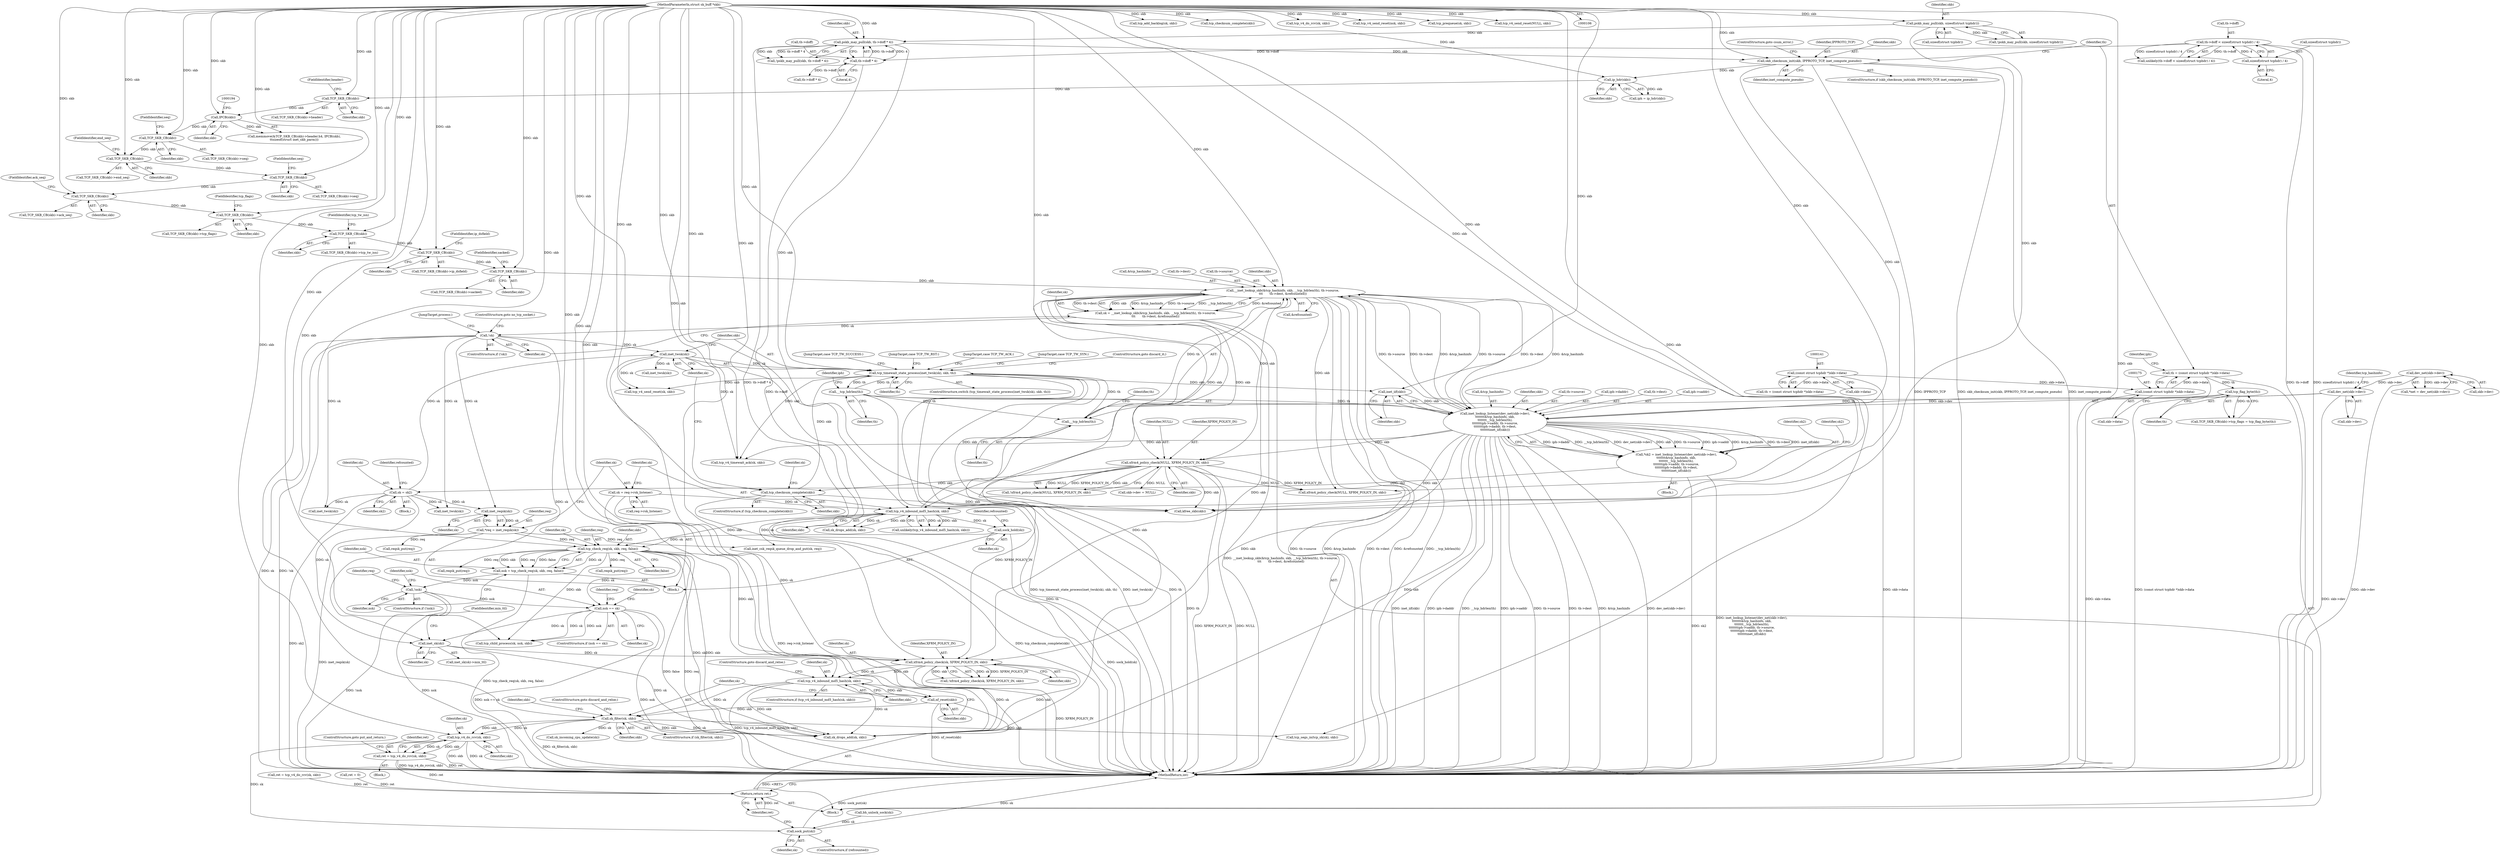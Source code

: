 digraph "0_linux_ac6e780070e30e4c35bd395acfe9191e6268bdd3@pointer" {
"1000429" [label="(Call,tcp_v4_do_rcv(sk, skb))"];
"1000411" [label="(Call,sk_filter(sk, skb))"];
"1000404" [label="(Call,tcp_v4_inbound_md5_hash(sk, skb))"];
"1000398" [label="(Call,xfrm4_policy_check(sk, XFRM_POLICY_IN, skb))"];
"1000388" [label="(Call,inet_sk(sk))"];
"1000285" [label="(Call,!sk)"];
"1000268" [label="(Call,sk = __inet_lookup_skb(&tcp_hashinfo, skb, __tcp_hdrlen(th), th->source,\n\t\t\t       th->dest, &refcounted))"];
"1000270" [label="(Call,__inet_lookup_skb(&tcp_hashinfo, skb, __tcp_hdrlen(th), th->source,\n\t\t\t       th->dest, &refcounted))"];
"1000546" [label="(Call,inet_lookup_listener(dev_net(skb->dev),\n\t\t\t\t\t\t\t&tcp_hashinfo, skb,\n\t\t\t\t\t\t\t__tcp_hdrlen(th),\n\t\t\t\t\t\t\tiph->saddr, th->source,\n\t\t\t\t\t\t\tiph->daddr, th->dest,\n\t\t\t\t\t\t\tinet_iif(skb)))"];
"1000547" [label="(Call,dev_net(skb->dev))"];
"1000112" [label="(Call,dev_net(skb->dev))"];
"1000568" [label="(Call,inet_iif(skb))"];
"1000535" [label="(Call,tcp_timewait_state_process(inet_twsk(sk), skb, th))"];
"1000536" [label="(Call,inet_twsk(sk))"];
"1000576" [label="(Call,sk = sk2)"];
"1000544" [label="(Call,*sk2 = inet_lookup_listener(dev_net(skb->dev),\n\t\t\t\t\t\t\t&tcp_hashinfo, skb,\n\t\t\t\t\t\t\t__tcp_hdrlen(th),\n\t\t\t\t\t\t\tiph->saddr, th->source,\n\t\t\t\t\t\t\tiph->daddr, th->dest,\n\t\t\t\t\t\t\tinet_iif(skb)))"];
"1000527" [label="(Call,tcp_checksum_complete(skb))"];
"1000517" [label="(Call,xfrm4_policy_check(NULL, XFRM_POLICY_IN, skb))"];
"1000107" [label="(MethodParameterIn,struct sk_buff *skb)"];
"1000274" [label="(Call,__tcp_hdrlen(th))"];
"1000554" [label="(Call,__tcp_hdrlen(th))"];
"1000246" [label="(Call,tcp_flag_byte(th))"];
"1000172" [label="(Call,th = (const struct tcphdr *)skb->data)"];
"1000174" [label="(Call,(const struct tcphdr *)skb->data)"];
"1000140" [label="(Call,(const struct tcphdr *)skb->data)"];
"1000316" [label="(Call,tcp_v4_inbound_md5_hash(sk, skb))"];
"1000309" [label="(Call,sk = req->rsk_listener)"];
"1000263" [label="(Call,TCP_SKB_CB(skb))"];
"1000256" [label="(Call,TCP_SKB_CB(skb))"];
"1000250" [label="(Call,TCP_SKB_CB(skb))"];
"1000243" [label="(Call,TCP_SKB_CB(skb))"];
"1000234" [label="(Call,TCP_SKB_CB(skb))"];
"1000212" [label="(Call,TCP_SKB_CB(skb))"];
"1000207" [label="(Call,TCP_SKB_CB(skb))"];
"1000198" [label="(Call,TCP_SKB_CB(skb))"];
"1000191" [label="(Call,IPCB(skb))"];
"1000187" [label="(Call,TCP_SKB_CB(skb))"];
"1000181" [label="(Call,ip_hdr(skb))"];
"1000167" [label="(Call,skb_checksum_init(skb, IPPROTO_TCP, inet_compute_pseudo))"];
"1000158" [label="(Call,pskb_may_pull(skb, th->doff * 4))"];
"1000133" [label="(Call,pskb_may_pull(skb, sizeof(struct tcphdr)))"];
"1000160" [label="(Call,th->doff * 4)"];
"1000147" [label="(Call,th->doff < sizeof(struct tcphdr) / 4)"];
"1000151" [label="(Call,sizeof(struct tcphdr) / 4)"];
"1000358" [label="(Call,nsk == sk)"];
"1000351" [label="(Call,!nsk)"];
"1000343" [label="(Call,nsk = tcp_check_req(sk, skb, req, false))"];
"1000345" [label="(Call,tcp_check_req(sk, skb, req, false))"];
"1000338" [label="(Call,sock_hold(sk))"];
"1000304" [label="(Call,*req = inet_reqsk(sk))"];
"1000306" [label="(Call,inet_reqsk(sk))"];
"1000408" [label="(Call,nf_reset(skb))"];
"1000427" [label="(Call,ret = tcp_v4_do_rcv(sk, skb))"];
"1000473" [label="(Return,return ret;)"];
"1000471" [label="(Call,sock_put(sk))"];
"1000572" [label="(Block,)"];
"1000182" [label="(Identifier,skb)"];
"1000242" [label="(Call,TCP_SKB_CB(skb)->tcp_flags)"];
"1000243" [label="(Call,TCP_SKB_CB(skb))"];
"1000349" [label="(Identifier,false)"];
"1000315" [label="(Call,unlikely(tcp_v4_inbound_md5_hash(sk, skb)))"];
"1000258" [label="(FieldIdentifier,ip_dsfield)"];
"1000311" [label="(Call,req->rsk_listener)"];
"1000151" [label="(Call,sizeof(struct tcphdr) / 4)"];
"1000186" [label="(Call,TCP_SKB_CB(skb)->header)"];
"1000257" [label="(Identifier,skb)"];
"1000273" [label="(Identifier,skb)"];
"1000362" [label="(Call,reqsk_put(req))"];
"1000212" [label="(Call,TCP_SKB_CB(skb))"];
"1000270" [label="(Call,__inet_lookup_skb(&tcp_hashinfo, skb, __tcp_hdrlen(th), th->source,\n\t\t\t       th->dest, &refcounted))"];
"1000277" [label="(Identifier,th)"];
"1000213" [label="(Identifier,skb)"];
"1000271" [label="(Call,&tcp_hashinfo)"];
"1000390" [label="(FieldIdentifier,min_ttl)"];
"1000548" [label="(Call,skb->dev)"];
"1000346" [label="(Identifier,sk)"];
"1000404" [label="(Call,tcp_v4_inbound_md5_hash(sk, skb))"];
"1000211" [label="(Call,TCP_SKB_CB(skb)->seq)"];
"1000146" [label="(Call,unlikely(th->doff < sizeof(struct tcphdr) / 4))"];
"1000441" [label="(Call,ret = 0)"];
"1000410" [label="(ControlStructure,if (sk_filter(sk, skb)))"];
"1000461" [label="(Call,tcp_add_backlog(sk, skb))"];
"1000344" [label="(Identifier,nsk)"];
"1000541" [label="(JumpTarget,case TCP_TW_SYN:)"];
"1000265" [label="(FieldIdentifier,sacked)"];
"1000304" [label="(Call,*req = inet_reqsk(sk))"];
"1000275" [label="(Identifier,th)"];
"1000233" [label="(Call,TCP_SKB_CB(skb)->ack_seq)"];
"1000241" [label="(Call,TCP_SKB_CB(skb)->tcp_flags = tcp_flag_byte(th))"];
"1000426" [label="(Block,)"];
"1000454" [label="(Call,ret = tcp_v4_do_rcv(sk, skb))"];
"1000578" [label="(Identifier,sk2)"];
"1000154" [label="(Literal,4)"];
"1000537" [label="(Identifier,sk)"];
"1000179" [label="(Call,iph = ip_hdr(skb))"];
"1000306" [label="(Call,inet_reqsk(sk))"];
"1000571" [label="(Identifier,sk2)"];
"1000176" [label="(Call,skb->data)"];
"1000170" [label="(Identifier,inet_compute_pseudo)"];
"1000132" [label="(Call,!pskb_may_pull(skb, sizeof(struct tcphdr)))"];
"1000234" [label="(Call,TCP_SKB_CB(skb))"];
"1000209" [label="(FieldIdentifier,end_seq)"];
"1000431" [label="(Identifier,skb)"];
"1000484" [label="(Call,tcp_checksum_complete(skb))"];
"1000352" [label="(Identifier,nsk)"];
"1000236" [label="(FieldIdentifier,ack_seq)"];
"1000456" [label="(Call,tcp_v4_do_rcv(sk, skb))"];
"1000227" [label="(Call,th->doff * 4)"];
"1000568" [label="(Call,inet_iif(skb))"];
"1000287" [label="(ControlStructure,goto no_tcp_socket;)"];
"1000597" [label="(ControlStructure,goto discard_it;)"];
"1000247" [label="(Identifier,th)"];
"1000401" [label="(Identifier,skb)"];
"1000473" [label="(Return,return ret;)"];
"1000334" [label="(Call,inet_csk_reqsk_queue_drop_and_put(sk, req))"];
"1000367" [label="(Identifier,sk)"];
"1000252" [label="(FieldIdentifier,tcp_tw_isn)"];
"1000398" [label="(Call,xfrm4_policy_check(sk, XFRM_POLICY_IN, skb))"];
"1000167" [label="(Call,skb_checksum_init(skb, IPPROTO_TCP, inet_compute_pseudo))"];
"1000256" [label="(Call,TCP_SKB_CB(skb))"];
"1000371" [label="(Call,tcp_v4_send_reset(nsk, skb))"];
"1000206" [label="(Call,TCP_SKB_CB(skb)->end_seq)"];
"1000171" [label="(ControlStructure,goto csum_error;)"];
"1000414" [label="(ControlStructure,goto discard_and_relse;)"];
"1000527" [label="(Call,tcp_checksum_complete(skb))"];
"1000323" [label="(Call,reqsk_put(req))"];
"1000189" [label="(FieldIdentifier,header)"];
"1000251" [label="(Identifier,skb)"];
"1000520" [label="(Identifier,skb)"];
"1000596" [label="(JumpTarget,case TCP_TW_SUCCESS:)"];
"1000161" [label="(Call,th->doff)"];
"1000406" [label="(Identifier,skb)"];
"1000546" [label="(Call,inet_lookup_listener(dev_net(skb->dev),\n\t\t\t\t\t\t\t&tcp_hashinfo, skb,\n\t\t\t\t\t\t\t__tcp_hdrlen(th),\n\t\t\t\t\t\t\tiph->saddr, th->source,\n\t\t\t\t\t\t\tiph->daddr, th->dest,\n\t\t\t\t\t\t\tinet_iif(skb)))"];
"1000142" [label="(Call,skb->data)"];
"1000164" [label="(Literal,4)"];
"1000432" [label="(ControlStructure,goto put_and_return;)"];
"1000309" [label="(Call,sk = req->rsk_listener)"];
"1000160" [label="(Call,th->doff * 4)"];
"1000542" [label="(Block,)"];
"1000169" [label="(Identifier,IPPROTO_TCP)"];
"1000200" [label="(FieldIdentifier,seq)"];
"1000264" [label="(Identifier,skb)"];
"1000245" [label="(FieldIdentifier,tcp_flags)"];
"1000557" [label="(Identifier,iph)"];
"1000341" [label="(Identifier,refcounted)"];
"1000544" [label="(Call,*sk2 = inet_lookup_listener(dev_net(skb->dev),\n\t\t\t\t\t\t\t&tcp_hashinfo, skb,\n\t\t\t\t\t\t\t__tcp_hdrlen(th),\n\t\t\t\t\t\t\tiph->saddr, th->source,\n\t\t\t\t\t\t\tiph->daddr, th->dest,\n\t\t\t\t\t\t\tinet_iif(skb)))"];
"1000433" [label="(Call,sk_incoming_cpu_update(sk))"];
"1000588" [label="(JumpTarget,case TCP_TW_RST:)"];
"1000168" [label="(Identifier,skb)"];
"1000451" [label="(Call,tcp_prequeue(sk, skb))"];
"1000407" [label="(ControlStructure,goto discard_and_relse;)"];
"1000428" [label="(Identifier,ret)"];
"1000400" [label="(Identifier,XFRM_POLICY_IN)"];
"1000244" [label="(Identifier,skb)"];
"1000263" [label="(Call,TCP_SKB_CB(skb))"];
"1000288" [label="(JumpTarget,process:)"];
"1000547" [label="(Call,dev_net(skb->dev))"];
"1000192" [label="(Identifier,skb)"];
"1000343" [label="(Call,nsk = tcp_check_req(sk, skb, req, false))"];
"1000405" [label="(Identifier,sk)"];
"1000310" [label="(Identifier,sk)"];
"1000523" [label="(Call,inet_twsk(sk))"];
"1000351" [label="(Call,!nsk)"];
"1000318" [label="(Identifier,skb)"];
"1000285" [label="(Call,!sk)"];
"1000279" [label="(Call,th->dest)"];
"1000348" [label="(Identifier,req)"];
"1000387" [label="(Call,inet_sk(sk)->min_ttl)"];
"1000497" [label="(Call,tcp_v4_send_reset(NULL, skb))"];
"1000250" [label="(Call,TCP_SKB_CB(skb))"];
"1000437" [label="(Call,tcp_segs_in(tcp_sk(sk), skb))"];
"1000427" [label="(Call,ret = tcp_v4_do_rcv(sk, skb))"];
"1000345" [label="(Call,tcp_check_req(sk, skb, req, false))"];
"1000366" [label="(Call,tcp_child_process(sk, nsk, skb))"];
"1000360" [label="(Identifier,sk)"];
"1000531" [label="(Call,inet_twsk(sk))"];
"1000517" [label="(Call,xfrm4_policy_check(NULL, XFRM_POLICY_IN, skb))"];
"1000545" [label="(Identifier,sk2)"];
"1000249" [label="(Call,TCP_SKB_CB(skb)->tcp_tw_isn)"];
"1000157" [label="(Call,!pskb_may_pull(skb, th->doff * 4))"];
"1000553" [label="(Identifier,skb)"];
"1000110" [label="(Call,*net = dev_net(skb->dev))"];
"1000535" [label="(Call,tcp_timewait_state_process(inet_twsk(sk), skb, th))"];
"1000305" [label="(Identifier,req)"];
"1000574" [label="(Call,inet_twsk(sk))"];
"1000359" [label="(Identifier,nsk)"];
"1000474" [label="(Identifier,ret)"];
"1000538" [label="(Identifier,skb)"];
"1000536" [label="(Call,inet_twsk(sk))"];
"1000148" [label="(Call,th->doff)"];
"1000108" [label="(Block,)"];
"1000147" [label="(Call,th->doff < sizeof(struct tcphdr) / 4)"];
"1000354" [label="(Call,reqsk_put(req))"];
"1000409" [label="(Identifier,skb)"];
"1000320" [label="(Call,sk_drops_add(sk, skb))"];
"1000183" [label="(Call,memmove(&TCP_SKB_CB(skb)->header.h4, IPCB(skb),\n\t\tsizeof(struct inet_skb_parm)))"];
"1000133" [label="(Call,pskb_may_pull(skb, sizeof(struct tcphdr)))"];
"1000554" [label="(Call,__tcp_hdrlen(th))"];
"1000107" [label="(MethodParameterIn,struct sk_buff *skb)"];
"1000539" [label="(Identifier,th)"];
"1000532" [label="(Identifier,sk)"];
"1000282" [label="(Call,&refcounted)"];
"1000269" [label="(Identifier,sk)"];
"1000347" [label="(Identifier,skb)"];
"1000338" [label="(Call,sock_hold(sk))"];
"1000268" [label="(Call,sk = __inet_lookup_skb(&tcp_hashinfo, skb, __tcp_hdrlen(th), th->source,\n\t\t\t       th->dest, &refcounted))"];
"1000358" [label="(Call,nsk == sk)"];
"1000408" [label="(Call,nf_reset(skb))"];
"1000274" [label="(Call,__tcp_hdrlen(th))"];
"1000516" [label="(Call,!xfrm4_policy_check(NULL, XFRM_POLICY_IN, skb))"];
"1000174" [label="(Call,(const struct tcphdr *)skb->data)"];
"1000134" [label="(Identifier,skb)"];
"1000276" [label="(Call,th->source)"];
"1000152" [label="(Call,sizeof(struct tcphdr))"];
"1000417" [label="(Identifier,skb)"];
"1000317" [label="(Identifier,sk)"];
"1000158" [label="(Call,pskb_may_pull(skb, th->doff * 4))"];
"1000208" [label="(Identifier,skb)"];
"1000262" [label="(Call,TCP_SKB_CB(skb)->sacked)"];
"1000403" [label="(ControlStructure,if (tcp_v4_inbound_md5_hash(sk, skb)))"];
"1000389" [label="(Identifier,sk)"];
"1000519" [label="(Identifier,XFRM_POLICY_IN)"];
"1000569" [label="(Identifier,skb)"];
"1000197" [label="(Call,TCP_SKB_CB(skb)->seq)"];
"1000166" [label="(ControlStructure,if (skb_checksum_init(skb, IPPROTO_TCP, inet_compute_pseudo)))"];
"1000388" [label="(Call,inet_sk(sk))"];
"1000188" [label="(Identifier,skb)"];
"1000307" [label="(Identifier,sk)"];
"1000198" [label="(Call,TCP_SKB_CB(skb))"];
"1000413" [label="(Identifier,skb)"];
"1000559" [label="(Call,th->source)"];
"1000562" [label="(Call,iph->daddr)"];
"1000355" [label="(Identifier,req)"];
"1000316" [label="(Call,tcp_v4_inbound_md5_hash(sk, skb))"];
"1000526" [label="(ControlStructure,if (tcp_checksum_complete(skb)))"];
"1000246" [label="(Call,tcp_flag_byte(th))"];
"1000411" [label="(Call,sk_filter(sk, skb))"];
"1000191" [label="(Call,IPCB(skb))"];
"1000552" [label="(Identifier,tcp_hashinfo)"];
"1000577" [label="(Identifier,sk)"];
"1000576" [label="(Call,sk = sk2)"];
"1000584" [label="(Call,tcp_v4_timewait_ack(sk, skb))"];
"1000555" [label="(Identifier,th)"];
"1000478" [label="(Call,xfrm4_policy_check(NULL, XFRM_POLICY_IN, skb))"];
"1000180" [label="(Identifier,iph)"];
"1000284" [label="(ControlStructure,if (!sk))"];
"1000565" [label="(Call,th->dest)"];
"1000518" [label="(Identifier,NULL)"];
"1000140" [label="(Call,(const struct tcphdr *)skb->data)"];
"1000286" [label="(Identifier,sk)"];
"1000466" [label="(Call,bh_unlock_sock(sk))"];
"1000113" [label="(Call,skb->dev)"];
"1000471" [label="(Call,sock_put(sk))"];
"1000589" [label="(Call,tcp_v4_send_reset(sk, skb))"];
"1000138" [label="(Call,th = (const struct tcphdr *)skb->data)"];
"1000214" [label="(FieldIdentifier,seq)"];
"1000135" [label="(Call,sizeof(struct tcphdr))"];
"1000501" [label="(Call,kfree_skb(skb))"];
"1000556" [label="(Call,iph->saddr)"];
"1000207" [label="(Call,TCP_SKB_CB(skb))"];
"1000159" [label="(Identifier,skb)"];
"1000187" [label="(Call,TCP_SKB_CB(skb))"];
"1000472" [label="(Identifier,sk)"];
"1000506" [label="(Call,sk_drops_add(sk, skb))"];
"1000112" [label="(Call,dev_net(skb->dev))"];
"1000255" [label="(Call,TCP_SKB_CB(skb)->ip_dsfield)"];
"1000429" [label="(Call,tcp_v4_do_rcv(sk, skb))"];
"1000235" [label="(Identifier,skb)"];
"1000397" [label="(Call,!xfrm4_policy_check(sk, XFRM_POLICY_IN, skb))"];
"1000580" [label="(Identifier,refcounted)"];
"1000551" [label="(Call,&tcp_hashinfo)"];
"1000350" [label="(ControlStructure,if (!nsk))"];
"1000399" [label="(Identifier,sk)"];
"1000528" [label="(Identifier,skb)"];
"1000430" [label="(Identifier,sk)"];
"1000598" [label="(MethodReturn,int)"];
"1000412" [label="(Identifier,sk)"];
"1000469" [label="(ControlStructure,if (refcounted))"];
"1000357" [label="(ControlStructure,if (nsk == sk))"];
"1000173" [label="(Identifier,th)"];
"1000339" [label="(Identifier,sk)"];
"1000415" [label="(Call,skb->dev = NULL)"];
"1000172" [label="(Call,th = (const struct tcphdr *)skb->data)"];
"1000199" [label="(Identifier,skb)"];
"1000534" [label="(ControlStructure,switch (tcp_timewait_state_process(inet_twsk(sk), skb, th)))"];
"1000363" [label="(Identifier,req)"];
"1000583" [label="(JumpTarget,case TCP_TW_ACK:)"];
"1000181" [label="(Call,ip_hdr(skb))"];
"1000302" [label="(Block,)"];
"1000429" -> "1000427"  [label="AST: "];
"1000429" -> "1000431"  [label="CFG: "];
"1000430" -> "1000429"  [label="AST: "];
"1000431" -> "1000429"  [label="AST: "];
"1000427" -> "1000429"  [label="CFG: "];
"1000429" -> "1000598"  [label="DDG: skb"];
"1000429" -> "1000598"  [label="DDG: sk"];
"1000429" -> "1000427"  [label="DDG: sk"];
"1000429" -> "1000427"  [label="DDG: skb"];
"1000411" -> "1000429"  [label="DDG: sk"];
"1000411" -> "1000429"  [label="DDG: skb"];
"1000107" -> "1000429"  [label="DDG: skb"];
"1000429" -> "1000471"  [label="DDG: sk"];
"1000411" -> "1000410"  [label="AST: "];
"1000411" -> "1000413"  [label="CFG: "];
"1000412" -> "1000411"  [label="AST: "];
"1000413" -> "1000411"  [label="AST: "];
"1000414" -> "1000411"  [label="CFG: "];
"1000417" -> "1000411"  [label="CFG: "];
"1000411" -> "1000598"  [label="DDG: sk_filter(sk, skb)"];
"1000404" -> "1000411"  [label="DDG: sk"];
"1000408" -> "1000411"  [label="DDG: skb"];
"1000107" -> "1000411"  [label="DDG: skb"];
"1000411" -> "1000433"  [label="DDG: sk"];
"1000411" -> "1000437"  [label="DDG: skb"];
"1000411" -> "1000506"  [label="DDG: sk"];
"1000411" -> "1000506"  [label="DDG: skb"];
"1000404" -> "1000403"  [label="AST: "];
"1000404" -> "1000406"  [label="CFG: "];
"1000405" -> "1000404"  [label="AST: "];
"1000406" -> "1000404"  [label="AST: "];
"1000407" -> "1000404"  [label="CFG: "];
"1000409" -> "1000404"  [label="CFG: "];
"1000404" -> "1000598"  [label="DDG: tcp_v4_inbound_md5_hash(sk, skb)"];
"1000398" -> "1000404"  [label="DDG: sk"];
"1000398" -> "1000404"  [label="DDG: skb"];
"1000107" -> "1000404"  [label="DDG: skb"];
"1000404" -> "1000408"  [label="DDG: skb"];
"1000404" -> "1000506"  [label="DDG: sk"];
"1000404" -> "1000506"  [label="DDG: skb"];
"1000398" -> "1000397"  [label="AST: "];
"1000398" -> "1000401"  [label="CFG: "];
"1000399" -> "1000398"  [label="AST: "];
"1000400" -> "1000398"  [label="AST: "];
"1000401" -> "1000398"  [label="AST: "];
"1000397" -> "1000398"  [label="CFG: "];
"1000398" -> "1000598"  [label="DDG: XFRM_POLICY_IN"];
"1000398" -> "1000397"  [label="DDG: sk"];
"1000398" -> "1000397"  [label="DDG: XFRM_POLICY_IN"];
"1000398" -> "1000397"  [label="DDG: skb"];
"1000388" -> "1000398"  [label="DDG: sk"];
"1000517" -> "1000398"  [label="DDG: XFRM_POLICY_IN"];
"1000546" -> "1000398"  [label="DDG: skb"];
"1000345" -> "1000398"  [label="DDG: skb"];
"1000270" -> "1000398"  [label="DDG: skb"];
"1000107" -> "1000398"  [label="DDG: skb"];
"1000398" -> "1000506"  [label="DDG: sk"];
"1000398" -> "1000506"  [label="DDG: skb"];
"1000388" -> "1000387"  [label="AST: "];
"1000388" -> "1000389"  [label="CFG: "];
"1000389" -> "1000388"  [label="AST: "];
"1000390" -> "1000388"  [label="CFG: "];
"1000285" -> "1000388"  [label="DDG: sk"];
"1000576" -> "1000388"  [label="DDG: sk"];
"1000358" -> "1000388"  [label="DDG: sk"];
"1000388" -> "1000506"  [label="DDG: sk"];
"1000285" -> "1000284"  [label="AST: "];
"1000285" -> "1000286"  [label="CFG: "];
"1000286" -> "1000285"  [label="AST: "];
"1000287" -> "1000285"  [label="CFG: "];
"1000288" -> "1000285"  [label="CFG: "];
"1000285" -> "1000598"  [label="DDG: sk"];
"1000285" -> "1000598"  [label="DDG: !sk"];
"1000268" -> "1000285"  [label="DDG: sk"];
"1000285" -> "1000306"  [label="DDG: sk"];
"1000285" -> "1000523"  [label="DDG: sk"];
"1000285" -> "1000531"  [label="DDG: sk"];
"1000285" -> "1000536"  [label="DDG: sk"];
"1000268" -> "1000108"  [label="AST: "];
"1000268" -> "1000270"  [label="CFG: "];
"1000269" -> "1000268"  [label="AST: "];
"1000270" -> "1000268"  [label="AST: "];
"1000286" -> "1000268"  [label="CFG: "];
"1000268" -> "1000598"  [label="DDG: __inet_lookup_skb(&tcp_hashinfo, skb, __tcp_hdrlen(th), th->source,\n\t\t\t       th->dest, &refcounted)"];
"1000270" -> "1000268"  [label="DDG: skb"];
"1000270" -> "1000268"  [label="DDG: &tcp_hashinfo"];
"1000270" -> "1000268"  [label="DDG: th->source"];
"1000270" -> "1000268"  [label="DDG: __tcp_hdrlen(th)"];
"1000270" -> "1000268"  [label="DDG: &refcounted"];
"1000270" -> "1000268"  [label="DDG: th->dest"];
"1000270" -> "1000282"  [label="CFG: "];
"1000271" -> "1000270"  [label="AST: "];
"1000273" -> "1000270"  [label="AST: "];
"1000274" -> "1000270"  [label="AST: "];
"1000276" -> "1000270"  [label="AST: "];
"1000279" -> "1000270"  [label="AST: "];
"1000282" -> "1000270"  [label="AST: "];
"1000270" -> "1000598"  [label="DDG: &refcounted"];
"1000270" -> "1000598"  [label="DDG: __tcp_hdrlen(th)"];
"1000270" -> "1000598"  [label="DDG: th->source"];
"1000270" -> "1000598"  [label="DDG: &tcp_hashinfo"];
"1000270" -> "1000598"  [label="DDG: th->dest"];
"1000546" -> "1000270"  [label="DDG: &tcp_hashinfo"];
"1000546" -> "1000270"  [label="DDG: th->source"];
"1000546" -> "1000270"  [label="DDG: th->dest"];
"1000316" -> "1000270"  [label="DDG: skb"];
"1000263" -> "1000270"  [label="DDG: skb"];
"1000107" -> "1000270"  [label="DDG: skb"];
"1000274" -> "1000270"  [label="DDG: th"];
"1000270" -> "1000316"  [label="DDG: skb"];
"1000270" -> "1000478"  [label="DDG: skb"];
"1000270" -> "1000506"  [label="DDG: skb"];
"1000270" -> "1000517"  [label="DDG: skb"];
"1000270" -> "1000546"  [label="DDG: &tcp_hashinfo"];
"1000270" -> "1000546"  [label="DDG: th->source"];
"1000270" -> "1000546"  [label="DDG: th->dest"];
"1000546" -> "1000544"  [label="AST: "];
"1000546" -> "1000568"  [label="CFG: "];
"1000547" -> "1000546"  [label="AST: "];
"1000551" -> "1000546"  [label="AST: "];
"1000553" -> "1000546"  [label="AST: "];
"1000554" -> "1000546"  [label="AST: "];
"1000556" -> "1000546"  [label="AST: "];
"1000559" -> "1000546"  [label="AST: "];
"1000562" -> "1000546"  [label="AST: "];
"1000565" -> "1000546"  [label="AST: "];
"1000568" -> "1000546"  [label="AST: "];
"1000544" -> "1000546"  [label="CFG: "];
"1000546" -> "1000598"  [label="DDG: inet_iif(skb)"];
"1000546" -> "1000598"  [label="DDG: iph->daddr"];
"1000546" -> "1000598"  [label="DDG: __tcp_hdrlen(th)"];
"1000546" -> "1000598"  [label="DDG: iph->saddr"];
"1000546" -> "1000598"  [label="DDG: th->source"];
"1000546" -> "1000598"  [label="DDG: th->dest"];
"1000546" -> "1000598"  [label="DDG: &tcp_hashinfo"];
"1000546" -> "1000598"  [label="DDG: dev_net(skb->dev)"];
"1000546" -> "1000316"  [label="DDG: skb"];
"1000546" -> "1000506"  [label="DDG: skb"];
"1000546" -> "1000517"  [label="DDG: skb"];
"1000546" -> "1000544"  [label="DDG: iph->daddr"];
"1000546" -> "1000544"  [label="DDG: __tcp_hdrlen(th)"];
"1000546" -> "1000544"  [label="DDG: dev_net(skb->dev)"];
"1000546" -> "1000544"  [label="DDG: skb"];
"1000546" -> "1000544"  [label="DDG: th->source"];
"1000546" -> "1000544"  [label="DDG: iph->saddr"];
"1000546" -> "1000544"  [label="DDG: &tcp_hashinfo"];
"1000546" -> "1000544"  [label="DDG: th->dest"];
"1000546" -> "1000544"  [label="DDG: inet_iif(skb)"];
"1000547" -> "1000546"  [label="DDG: skb->dev"];
"1000568" -> "1000546"  [label="DDG: skb"];
"1000107" -> "1000546"  [label="DDG: skb"];
"1000554" -> "1000546"  [label="DDG: th"];
"1000546" -> "1000584"  [label="DDG: skb"];
"1000547" -> "1000548"  [label="CFG: "];
"1000548" -> "1000547"  [label="AST: "];
"1000552" -> "1000547"  [label="CFG: "];
"1000547" -> "1000598"  [label="DDG: skb->dev"];
"1000112" -> "1000547"  [label="DDG: skb->dev"];
"1000112" -> "1000110"  [label="AST: "];
"1000112" -> "1000113"  [label="CFG: "];
"1000113" -> "1000112"  [label="AST: "];
"1000110" -> "1000112"  [label="CFG: "];
"1000112" -> "1000598"  [label="DDG: skb->dev"];
"1000112" -> "1000110"  [label="DDG: skb->dev"];
"1000568" -> "1000569"  [label="CFG: "];
"1000569" -> "1000568"  [label="AST: "];
"1000535" -> "1000568"  [label="DDG: skb"];
"1000107" -> "1000568"  [label="DDG: skb"];
"1000535" -> "1000534"  [label="AST: "];
"1000535" -> "1000539"  [label="CFG: "];
"1000536" -> "1000535"  [label="AST: "];
"1000538" -> "1000535"  [label="AST: "];
"1000539" -> "1000535"  [label="AST: "];
"1000541" -> "1000535"  [label="CFG: "];
"1000583" -> "1000535"  [label="CFG: "];
"1000588" -> "1000535"  [label="CFG: "];
"1000596" -> "1000535"  [label="CFG: "];
"1000597" -> "1000535"  [label="CFG: "];
"1000535" -> "1000598"  [label="DDG: inet_twsk(sk)"];
"1000535" -> "1000598"  [label="DDG: th"];
"1000535" -> "1000598"  [label="DDG: tcp_timewait_state_process(inet_twsk(sk), skb, th)"];
"1000535" -> "1000501"  [label="DDG: skb"];
"1000536" -> "1000535"  [label="DDG: sk"];
"1000527" -> "1000535"  [label="DDG: skb"];
"1000107" -> "1000535"  [label="DDG: skb"];
"1000274" -> "1000535"  [label="DDG: th"];
"1000554" -> "1000535"  [label="DDG: th"];
"1000535" -> "1000554"  [label="DDG: th"];
"1000535" -> "1000584"  [label="DDG: skb"];
"1000535" -> "1000589"  [label="DDG: skb"];
"1000536" -> "1000537"  [label="CFG: "];
"1000537" -> "1000536"  [label="AST: "];
"1000538" -> "1000536"  [label="CFG: "];
"1000536" -> "1000598"  [label="DDG: sk"];
"1000576" -> "1000536"  [label="DDG: sk"];
"1000536" -> "1000574"  [label="DDG: sk"];
"1000536" -> "1000584"  [label="DDG: sk"];
"1000536" -> "1000589"  [label="DDG: sk"];
"1000576" -> "1000572"  [label="AST: "];
"1000576" -> "1000578"  [label="CFG: "];
"1000577" -> "1000576"  [label="AST: "];
"1000578" -> "1000576"  [label="AST: "];
"1000580" -> "1000576"  [label="CFG: "];
"1000576" -> "1000598"  [label="DDG: sk2"];
"1000576" -> "1000306"  [label="DDG: sk"];
"1000576" -> "1000523"  [label="DDG: sk"];
"1000576" -> "1000531"  [label="DDG: sk"];
"1000544" -> "1000576"  [label="DDG: sk2"];
"1000544" -> "1000542"  [label="AST: "];
"1000545" -> "1000544"  [label="AST: "];
"1000571" -> "1000544"  [label="CFG: "];
"1000544" -> "1000598"  [label="DDG: inet_lookup_listener(dev_net(skb->dev),\n\t\t\t\t\t\t\t&tcp_hashinfo, skb,\n\t\t\t\t\t\t\t__tcp_hdrlen(th),\n\t\t\t\t\t\t\tiph->saddr, th->source,\n\t\t\t\t\t\t\tiph->daddr, th->dest,\n\t\t\t\t\t\t\tinet_iif(skb))"];
"1000544" -> "1000598"  [label="DDG: sk2"];
"1000527" -> "1000526"  [label="AST: "];
"1000527" -> "1000528"  [label="CFG: "];
"1000528" -> "1000527"  [label="AST: "];
"1000532" -> "1000527"  [label="CFG: "];
"1000537" -> "1000527"  [label="CFG: "];
"1000527" -> "1000598"  [label="DDG: tcp_checksum_complete(skb)"];
"1000527" -> "1000501"  [label="DDG: skb"];
"1000517" -> "1000527"  [label="DDG: skb"];
"1000107" -> "1000527"  [label="DDG: skb"];
"1000517" -> "1000516"  [label="AST: "];
"1000517" -> "1000520"  [label="CFG: "];
"1000518" -> "1000517"  [label="AST: "];
"1000519" -> "1000517"  [label="AST: "];
"1000520" -> "1000517"  [label="AST: "];
"1000516" -> "1000517"  [label="CFG: "];
"1000517" -> "1000598"  [label="DDG: XFRM_POLICY_IN"];
"1000517" -> "1000598"  [label="DDG: NULL"];
"1000517" -> "1000415"  [label="DDG: NULL"];
"1000517" -> "1000478"  [label="DDG: NULL"];
"1000517" -> "1000478"  [label="DDG: XFRM_POLICY_IN"];
"1000517" -> "1000501"  [label="DDG: skb"];
"1000517" -> "1000516"  [label="DDG: NULL"];
"1000517" -> "1000516"  [label="DDG: XFRM_POLICY_IN"];
"1000517" -> "1000516"  [label="DDG: skb"];
"1000107" -> "1000517"  [label="DDG: skb"];
"1000107" -> "1000106"  [label="AST: "];
"1000107" -> "1000598"  [label="DDG: skb"];
"1000107" -> "1000133"  [label="DDG: skb"];
"1000107" -> "1000158"  [label="DDG: skb"];
"1000107" -> "1000167"  [label="DDG: skb"];
"1000107" -> "1000181"  [label="DDG: skb"];
"1000107" -> "1000187"  [label="DDG: skb"];
"1000107" -> "1000191"  [label="DDG: skb"];
"1000107" -> "1000198"  [label="DDG: skb"];
"1000107" -> "1000207"  [label="DDG: skb"];
"1000107" -> "1000212"  [label="DDG: skb"];
"1000107" -> "1000234"  [label="DDG: skb"];
"1000107" -> "1000243"  [label="DDG: skb"];
"1000107" -> "1000250"  [label="DDG: skb"];
"1000107" -> "1000256"  [label="DDG: skb"];
"1000107" -> "1000263"  [label="DDG: skb"];
"1000107" -> "1000316"  [label="DDG: skb"];
"1000107" -> "1000320"  [label="DDG: skb"];
"1000107" -> "1000345"  [label="DDG: skb"];
"1000107" -> "1000366"  [label="DDG: skb"];
"1000107" -> "1000371"  [label="DDG: skb"];
"1000107" -> "1000408"  [label="DDG: skb"];
"1000107" -> "1000437"  [label="DDG: skb"];
"1000107" -> "1000451"  [label="DDG: skb"];
"1000107" -> "1000456"  [label="DDG: skb"];
"1000107" -> "1000461"  [label="DDG: skb"];
"1000107" -> "1000478"  [label="DDG: skb"];
"1000107" -> "1000484"  [label="DDG: skb"];
"1000107" -> "1000497"  [label="DDG: skb"];
"1000107" -> "1000501"  [label="DDG: skb"];
"1000107" -> "1000506"  [label="DDG: skb"];
"1000107" -> "1000584"  [label="DDG: skb"];
"1000107" -> "1000589"  [label="DDG: skb"];
"1000274" -> "1000275"  [label="CFG: "];
"1000275" -> "1000274"  [label="AST: "];
"1000277" -> "1000274"  [label="CFG: "];
"1000274" -> "1000598"  [label="DDG: th"];
"1000554" -> "1000274"  [label="DDG: th"];
"1000246" -> "1000274"  [label="DDG: th"];
"1000554" -> "1000555"  [label="CFG: "];
"1000555" -> "1000554"  [label="AST: "];
"1000557" -> "1000554"  [label="CFG: "];
"1000554" -> "1000598"  [label="DDG: th"];
"1000246" -> "1000241"  [label="AST: "];
"1000246" -> "1000247"  [label="CFG: "];
"1000247" -> "1000246"  [label="AST: "];
"1000241" -> "1000246"  [label="CFG: "];
"1000246" -> "1000241"  [label="DDG: th"];
"1000172" -> "1000246"  [label="DDG: th"];
"1000172" -> "1000108"  [label="AST: "];
"1000172" -> "1000174"  [label="CFG: "];
"1000173" -> "1000172"  [label="AST: "];
"1000174" -> "1000172"  [label="AST: "];
"1000180" -> "1000172"  [label="CFG: "];
"1000172" -> "1000598"  [label="DDG: (const struct tcphdr *)skb->data"];
"1000174" -> "1000172"  [label="DDG: skb->data"];
"1000174" -> "1000176"  [label="CFG: "];
"1000175" -> "1000174"  [label="AST: "];
"1000176" -> "1000174"  [label="AST: "];
"1000174" -> "1000598"  [label="DDG: skb->data"];
"1000140" -> "1000174"  [label="DDG: skb->data"];
"1000140" -> "1000138"  [label="AST: "];
"1000140" -> "1000142"  [label="CFG: "];
"1000141" -> "1000140"  [label="AST: "];
"1000142" -> "1000140"  [label="AST: "];
"1000138" -> "1000140"  [label="CFG: "];
"1000140" -> "1000598"  [label="DDG: skb->data"];
"1000140" -> "1000138"  [label="DDG: skb->data"];
"1000316" -> "1000315"  [label="AST: "];
"1000316" -> "1000318"  [label="CFG: "];
"1000317" -> "1000316"  [label="AST: "];
"1000318" -> "1000316"  [label="AST: "];
"1000315" -> "1000316"  [label="CFG: "];
"1000316" -> "1000315"  [label="DDG: sk"];
"1000316" -> "1000315"  [label="DDG: skb"];
"1000309" -> "1000316"  [label="DDG: sk"];
"1000316" -> "1000320"  [label="DDG: sk"];
"1000316" -> "1000320"  [label="DDG: skb"];
"1000316" -> "1000334"  [label="DDG: sk"];
"1000316" -> "1000338"  [label="DDG: sk"];
"1000316" -> "1000345"  [label="DDG: skb"];
"1000309" -> "1000302"  [label="AST: "];
"1000309" -> "1000311"  [label="CFG: "];
"1000310" -> "1000309"  [label="AST: "];
"1000311" -> "1000309"  [label="AST: "];
"1000317" -> "1000309"  [label="CFG: "];
"1000309" -> "1000598"  [label="DDG: req->rsk_listener"];
"1000263" -> "1000262"  [label="AST: "];
"1000263" -> "1000264"  [label="CFG: "];
"1000264" -> "1000263"  [label="AST: "];
"1000265" -> "1000263"  [label="CFG: "];
"1000256" -> "1000263"  [label="DDG: skb"];
"1000256" -> "1000255"  [label="AST: "];
"1000256" -> "1000257"  [label="CFG: "];
"1000257" -> "1000256"  [label="AST: "];
"1000258" -> "1000256"  [label="CFG: "];
"1000250" -> "1000256"  [label="DDG: skb"];
"1000250" -> "1000249"  [label="AST: "];
"1000250" -> "1000251"  [label="CFG: "];
"1000251" -> "1000250"  [label="AST: "];
"1000252" -> "1000250"  [label="CFG: "];
"1000243" -> "1000250"  [label="DDG: skb"];
"1000243" -> "1000242"  [label="AST: "];
"1000243" -> "1000244"  [label="CFG: "];
"1000244" -> "1000243"  [label="AST: "];
"1000245" -> "1000243"  [label="CFG: "];
"1000234" -> "1000243"  [label="DDG: skb"];
"1000234" -> "1000233"  [label="AST: "];
"1000234" -> "1000235"  [label="CFG: "];
"1000235" -> "1000234"  [label="AST: "];
"1000236" -> "1000234"  [label="CFG: "];
"1000212" -> "1000234"  [label="DDG: skb"];
"1000212" -> "1000211"  [label="AST: "];
"1000212" -> "1000213"  [label="CFG: "];
"1000213" -> "1000212"  [label="AST: "];
"1000214" -> "1000212"  [label="CFG: "];
"1000207" -> "1000212"  [label="DDG: skb"];
"1000207" -> "1000206"  [label="AST: "];
"1000207" -> "1000208"  [label="CFG: "];
"1000208" -> "1000207"  [label="AST: "];
"1000209" -> "1000207"  [label="CFG: "];
"1000198" -> "1000207"  [label="DDG: skb"];
"1000198" -> "1000197"  [label="AST: "];
"1000198" -> "1000199"  [label="CFG: "];
"1000199" -> "1000198"  [label="AST: "];
"1000200" -> "1000198"  [label="CFG: "];
"1000191" -> "1000198"  [label="DDG: skb"];
"1000191" -> "1000183"  [label="AST: "];
"1000191" -> "1000192"  [label="CFG: "];
"1000192" -> "1000191"  [label="AST: "];
"1000194" -> "1000191"  [label="CFG: "];
"1000191" -> "1000183"  [label="DDG: skb"];
"1000187" -> "1000191"  [label="DDG: skb"];
"1000187" -> "1000186"  [label="AST: "];
"1000187" -> "1000188"  [label="CFG: "];
"1000188" -> "1000187"  [label="AST: "];
"1000189" -> "1000187"  [label="CFG: "];
"1000181" -> "1000187"  [label="DDG: skb"];
"1000181" -> "1000179"  [label="AST: "];
"1000181" -> "1000182"  [label="CFG: "];
"1000182" -> "1000181"  [label="AST: "];
"1000179" -> "1000181"  [label="CFG: "];
"1000181" -> "1000179"  [label="DDG: skb"];
"1000167" -> "1000181"  [label="DDG: skb"];
"1000167" -> "1000166"  [label="AST: "];
"1000167" -> "1000170"  [label="CFG: "];
"1000168" -> "1000167"  [label="AST: "];
"1000169" -> "1000167"  [label="AST: "];
"1000170" -> "1000167"  [label="AST: "];
"1000171" -> "1000167"  [label="CFG: "];
"1000173" -> "1000167"  [label="CFG: "];
"1000167" -> "1000598"  [label="DDG: IPPROTO_TCP"];
"1000167" -> "1000598"  [label="DDG: skb_checksum_init(skb, IPPROTO_TCP, inet_compute_pseudo)"];
"1000167" -> "1000598"  [label="DDG: inet_compute_pseudo"];
"1000158" -> "1000167"  [label="DDG: skb"];
"1000167" -> "1000501"  [label="DDG: skb"];
"1000158" -> "1000157"  [label="AST: "];
"1000158" -> "1000160"  [label="CFG: "];
"1000159" -> "1000158"  [label="AST: "];
"1000160" -> "1000158"  [label="AST: "];
"1000157" -> "1000158"  [label="CFG: "];
"1000158" -> "1000598"  [label="DDG: th->doff * 4"];
"1000158" -> "1000157"  [label="DDG: skb"];
"1000158" -> "1000157"  [label="DDG: th->doff * 4"];
"1000133" -> "1000158"  [label="DDG: skb"];
"1000160" -> "1000158"  [label="DDG: th->doff"];
"1000160" -> "1000158"  [label="DDG: 4"];
"1000158" -> "1000501"  [label="DDG: skb"];
"1000133" -> "1000132"  [label="AST: "];
"1000133" -> "1000135"  [label="CFG: "];
"1000134" -> "1000133"  [label="AST: "];
"1000135" -> "1000133"  [label="AST: "];
"1000132" -> "1000133"  [label="CFG: "];
"1000133" -> "1000132"  [label="DDG: skb"];
"1000133" -> "1000501"  [label="DDG: skb"];
"1000160" -> "1000164"  [label="CFG: "];
"1000161" -> "1000160"  [label="AST: "];
"1000164" -> "1000160"  [label="AST: "];
"1000160" -> "1000598"  [label="DDG: th->doff"];
"1000147" -> "1000160"  [label="DDG: th->doff"];
"1000160" -> "1000227"  [label="DDG: th->doff"];
"1000147" -> "1000146"  [label="AST: "];
"1000147" -> "1000151"  [label="CFG: "];
"1000148" -> "1000147"  [label="AST: "];
"1000151" -> "1000147"  [label="AST: "];
"1000146" -> "1000147"  [label="CFG: "];
"1000147" -> "1000598"  [label="DDG: sizeof(struct tcphdr) / 4"];
"1000147" -> "1000598"  [label="DDG: th->doff"];
"1000147" -> "1000146"  [label="DDG: th->doff"];
"1000147" -> "1000146"  [label="DDG: sizeof(struct tcphdr) / 4"];
"1000151" -> "1000147"  [label="DDG: 4"];
"1000151" -> "1000154"  [label="CFG: "];
"1000152" -> "1000151"  [label="AST: "];
"1000154" -> "1000151"  [label="AST: "];
"1000358" -> "1000357"  [label="AST: "];
"1000358" -> "1000360"  [label="CFG: "];
"1000359" -> "1000358"  [label="AST: "];
"1000360" -> "1000358"  [label="AST: "];
"1000363" -> "1000358"  [label="CFG: "];
"1000367" -> "1000358"  [label="CFG: "];
"1000358" -> "1000598"  [label="DDG: nsk == sk"];
"1000358" -> "1000598"  [label="DDG: nsk"];
"1000351" -> "1000358"  [label="DDG: nsk"];
"1000345" -> "1000358"  [label="DDG: sk"];
"1000358" -> "1000366"  [label="DDG: sk"];
"1000358" -> "1000366"  [label="DDG: nsk"];
"1000351" -> "1000350"  [label="AST: "];
"1000351" -> "1000352"  [label="CFG: "];
"1000352" -> "1000351"  [label="AST: "];
"1000355" -> "1000351"  [label="CFG: "];
"1000359" -> "1000351"  [label="CFG: "];
"1000351" -> "1000598"  [label="DDG: !nsk"];
"1000351" -> "1000598"  [label="DDG: nsk"];
"1000343" -> "1000351"  [label="DDG: nsk"];
"1000343" -> "1000302"  [label="AST: "];
"1000343" -> "1000345"  [label="CFG: "];
"1000344" -> "1000343"  [label="AST: "];
"1000345" -> "1000343"  [label="AST: "];
"1000352" -> "1000343"  [label="CFG: "];
"1000343" -> "1000598"  [label="DDG: tcp_check_req(sk, skb, req, false)"];
"1000345" -> "1000343"  [label="DDG: sk"];
"1000345" -> "1000343"  [label="DDG: skb"];
"1000345" -> "1000343"  [label="DDG: req"];
"1000345" -> "1000343"  [label="DDG: false"];
"1000345" -> "1000349"  [label="CFG: "];
"1000346" -> "1000345"  [label="AST: "];
"1000347" -> "1000345"  [label="AST: "];
"1000348" -> "1000345"  [label="AST: "];
"1000349" -> "1000345"  [label="AST: "];
"1000345" -> "1000598"  [label="DDG: false"];
"1000345" -> "1000598"  [label="DDG: req"];
"1000338" -> "1000345"  [label="DDG: sk"];
"1000304" -> "1000345"  [label="DDG: req"];
"1000345" -> "1000354"  [label="DDG: req"];
"1000345" -> "1000362"  [label="DDG: req"];
"1000345" -> "1000366"  [label="DDG: skb"];
"1000345" -> "1000506"  [label="DDG: sk"];
"1000345" -> "1000506"  [label="DDG: skb"];
"1000338" -> "1000302"  [label="AST: "];
"1000338" -> "1000339"  [label="CFG: "];
"1000339" -> "1000338"  [label="AST: "];
"1000341" -> "1000338"  [label="CFG: "];
"1000338" -> "1000598"  [label="DDG: sock_hold(sk)"];
"1000304" -> "1000302"  [label="AST: "];
"1000304" -> "1000306"  [label="CFG: "];
"1000305" -> "1000304"  [label="AST: "];
"1000306" -> "1000304"  [label="AST: "];
"1000310" -> "1000304"  [label="CFG: "];
"1000304" -> "1000598"  [label="DDG: inet_reqsk(sk)"];
"1000306" -> "1000304"  [label="DDG: sk"];
"1000304" -> "1000323"  [label="DDG: req"];
"1000304" -> "1000334"  [label="DDG: req"];
"1000306" -> "1000307"  [label="CFG: "];
"1000307" -> "1000306"  [label="AST: "];
"1000408" -> "1000108"  [label="AST: "];
"1000408" -> "1000409"  [label="CFG: "];
"1000409" -> "1000408"  [label="AST: "];
"1000412" -> "1000408"  [label="CFG: "];
"1000408" -> "1000598"  [label="DDG: nf_reset(skb)"];
"1000427" -> "1000426"  [label="AST: "];
"1000428" -> "1000427"  [label="AST: "];
"1000432" -> "1000427"  [label="CFG: "];
"1000427" -> "1000598"  [label="DDG: ret"];
"1000427" -> "1000598"  [label="DDG: tcp_v4_do_rcv(sk, skb)"];
"1000427" -> "1000473"  [label="DDG: ret"];
"1000473" -> "1000108"  [label="AST: "];
"1000473" -> "1000474"  [label="CFG: "];
"1000474" -> "1000473"  [label="AST: "];
"1000598" -> "1000473"  [label="CFG: "];
"1000473" -> "1000598"  [label="DDG: <RET>"];
"1000474" -> "1000473"  [label="DDG: ret"];
"1000441" -> "1000473"  [label="DDG: ret"];
"1000454" -> "1000473"  [label="DDG: ret"];
"1000471" -> "1000469"  [label="AST: "];
"1000471" -> "1000472"  [label="CFG: "];
"1000472" -> "1000471"  [label="AST: "];
"1000474" -> "1000471"  [label="CFG: "];
"1000471" -> "1000598"  [label="DDG: sk"];
"1000471" -> "1000598"  [label="DDG: sock_put(sk)"];
"1000466" -> "1000471"  [label="DDG: sk"];
}
